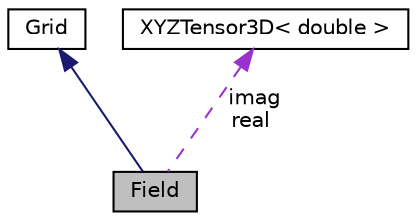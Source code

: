 digraph "Field"
{
 // LATEX_PDF_SIZE
  edge [fontname="Helvetica",fontsize="10",labelfontname="Helvetica",labelfontsize="10"];
  node [fontname="Helvetica",fontsize="10",shape=record];
  Node1 [label="Field",height=0.2,width=0.4,color="black", fillcolor="grey75", style="filled", fontcolor="black",tooltip=" "];
  Node2 -> Node1 [dir="back",color="midnightblue",fontsize="10",style="solid",fontname="Helvetica"];
  Node2 [label="Grid",height=0.2,width=0.4,color="black", fillcolor="white", style="filled",URL="$classGrid.html",tooltip=" "];
  Node3 -> Node1 [dir="back",color="darkorchid3",fontsize="10",style="dashed",label=" imag\nreal" ,fontname="Helvetica"];
  Node3 [label="XYZTensor3D\< double \>",height=0.2,width=0.4,color="black", fillcolor="white", style="filled",URL="$classXYZTensor3D.html",tooltip=" "];
}
